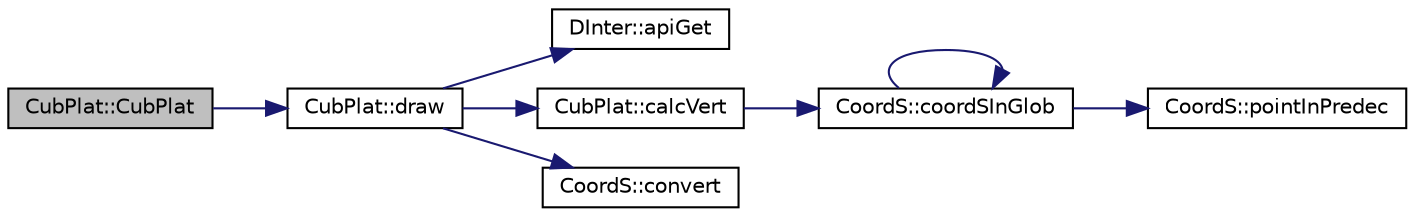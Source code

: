 digraph "CubPlat::CubPlat"
{
 // LATEX_PDF_SIZE
  edge [fontname="Helvetica",fontsize="10",labelfontname="Helvetica",labelfontsize="10"];
  node [fontname="Helvetica",fontsize="10",shape=record];
  rankdir="LR";
  Node1 [label="CubPlat::CubPlat",height=0.2,width=0.4,color="black", fillcolor="grey75", style="filled", fontcolor="black",tooltip="Construct a new Cub Plat object."];
  Node1 -> Node2 [color="midnightblue",fontsize="10",style="solid",fontname="Helvetica"];
  Node2 [label="CubPlat::draw",height=0.2,width=0.4,color="black", fillcolor="white", style="filled",URL="$class_cub_plat.html#ad27532c9f63cb564f62cc8f50cb419ae",tooltip="Rysuje obiekt klasy CubPlat."];
  Node2 -> Node3 [color="midnightblue",fontsize="10",style="solid",fontname="Helvetica"];
  Node3 [label="DInter::apiGet",height=0.2,width=0.4,color="black", fillcolor="white", style="filled",URL="$class_d_inter.html#a3e2df02254e651d89c41ab1e2c0b6961",tooltip="Metoda zwracająca wskaźnik do gnuplota."];
  Node2 -> Node4 [color="midnightblue",fontsize="10",style="solid",fontname="Helvetica"];
  Node4 [label="CubPlat::calcVert",height=0.2,width=0.4,color="black", fillcolor="white", style="filled",URL="$class_cub_plat.html#af802edf7e4eaca9a1c1eec36e111fb06",tooltip="Funkcja przeliczająca wierzchołki obiektu."];
  Node4 -> Node5 [color="midnightblue",fontsize="10",style="solid",fontname="Helvetica"];
  Node5 [label="CoordS::coordSInGlob",height=0.2,width=0.4,color="black", fillcolor="white", style="filled",URL="$class_coord_s.html#a143df38916388dc1e96adf59bcbfc730",tooltip="Metoda zwracająca wektor w globalnym układzie współrzędnych."];
  Node5 -> Node5 [color="midnightblue",fontsize="10",style="solid",fontname="Helvetica"];
  Node5 -> Node6 [color="midnightblue",fontsize="10",style="solid",fontname="Helvetica"];
  Node6 [label="CoordS::pointInPredec",height=0.2,width=0.4,color="black", fillcolor="white", style="filled",URL="$class_coord_s.html#a044e7f44b4b73a9b2b563bc29e7ebb71",tooltip="Metoda zwracająca wektor w poprzednim układzie współrzędnych."];
  Node2 -> Node7 [color="midnightblue",fontsize="10",style="solid",fontname="Helvetica"];
  Node7 [label="CoordS::convert",height=0.2,width=0.4,color="black", fillcolor="white", style="filled",URL="$class_coord_s.html#aa78f24726d865573213f3f9bdcedb4cb",tooltip="Metoda przeliczająca wektor na punkty zdolne do narysowania."];
}
